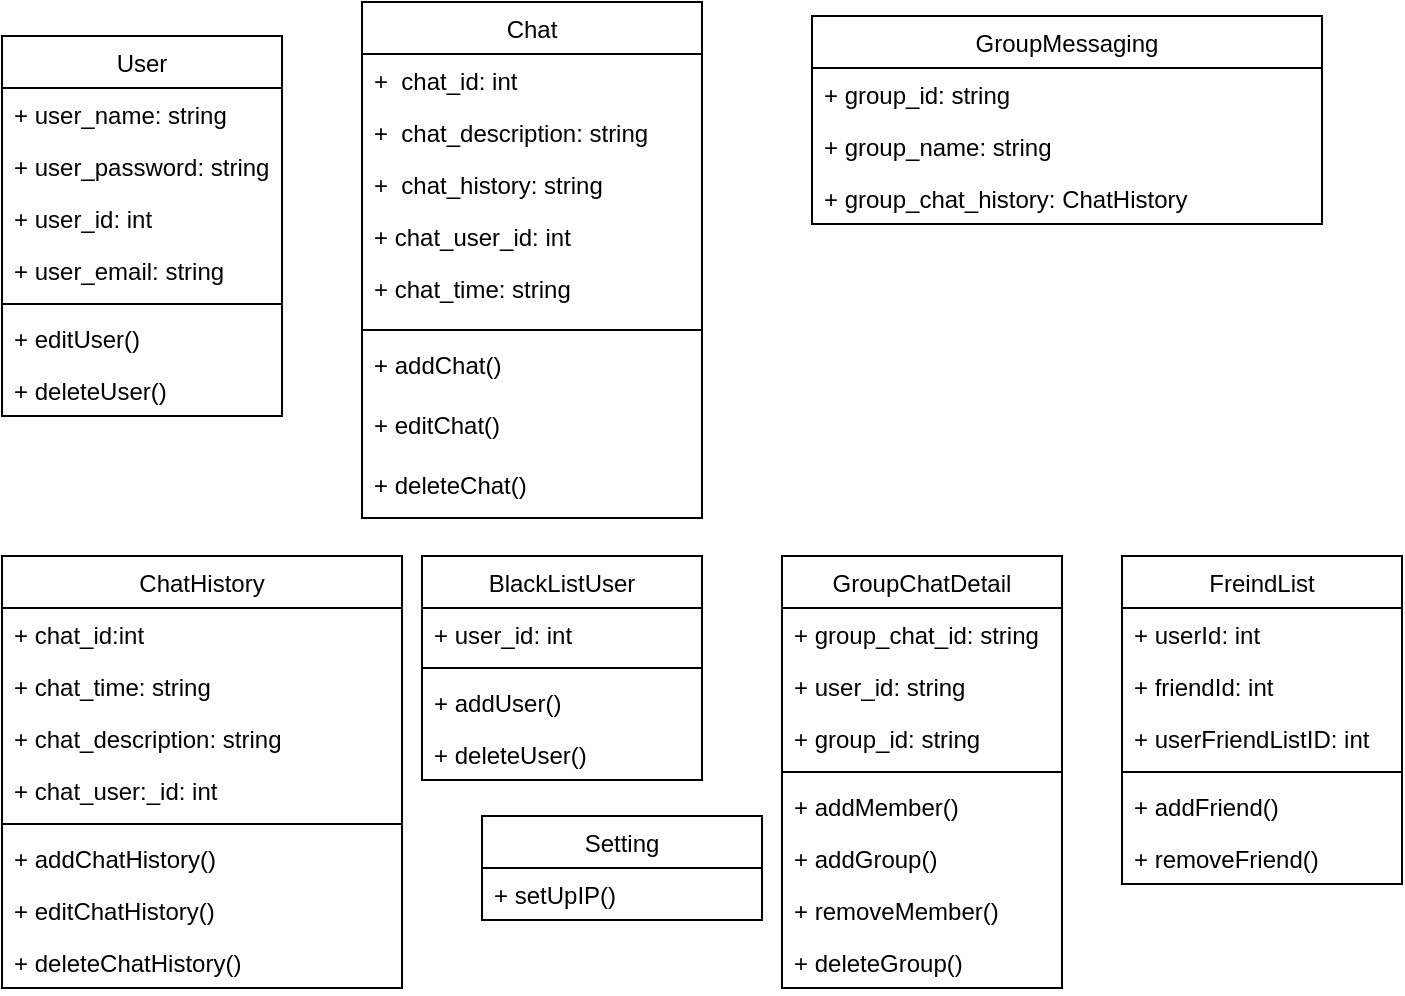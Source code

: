 <mxfile version="13.11.0" type="github">
  <diagram id="Y6Ks2bBaVa_S_LtQtoWH" name="Page-1">
    <mxGraphModel dx="628" dy="413" grid="1" gridSize="10" guides="1" tooltips="1" connect="1" arrows="1" fold="1" page="1" pageScale="1" pageWidth="850" pageHeight="1100" math="0" shadow="0">
      <root>
        <mxCell id="0" />
        <mxCell id="1" parent="0" />
        <mxCell id="alm7iilx2sCuIl80buAP-2" value="ChatHistory" style="swimlane;fontStyle=0;childLayout=stackLayout;horizontal=1;startSize=26;fillColor=none;horizontalStack=0;resizeParent=1;resizeParentMax=0;resizeLast=0;collapsible=1;marginBottom=0;" parent="1" vertex="1">
          <mxGeometry x="20" y="330" width="200" height="216" as="geometry" />
        </mxCell>
        <mxCell id="alm7iilx2sCuIl80buAP-3" value="+ chat_id:int" style="text;strokeColor=none;fillColor=none;align=left;verticalAlign=top;spacingLeft=4;spacingRight=4;overflow=hidden;rotatable=0;points=[[0,0.5],[1,0.5]];portConstraint=eastwest;" parent="alm7iilx2sCuIl80buAP-2" vertex="1">
          <mxGeometry y="26" width="200" height="26" as="geometry" />
        </mxCell>
        <mxCell id="alm7iilx2sCuIl80buAP-4" value="+ chat_time: string" style="text;strokeColor=none;fillColor=none;align=left;verticalAlign=top;spacingLeft=4;spacingRight=4;overflow=hidden;rotatable=0;points=[[0,0.5],[1,0.5]];portConstraint=eastwest;" parent="alm7iilx2sCuIl80buAP-2" vertex="1">
          <mxGeometry y="52" width="200" height="26" as="geometry" />
        </mxCell>
        <mxCell id="alm7iilx2sCuIl80buAP-5" value="+ chat_description: string" style="text;strokeColor=none;fillColor=none;align=left;verticalAlign=top;spacingLeft=4;spacingRight=4;overflow=hidden;rotatable=0;points=[[0,0.5],[1,0.5]];portConstraint=eastwest;" parent="alm7iilx2sCuIl80buAP-2" vertex="1">
          <mxGeometry y="78" width="200" height="26" as="geometry" />
        </mxCell>
        <mxCell id="alm7iilx2sCuIl80buAP-30" value="+ chat_user:_id: int" style="text;strokeColor=none;fillColor=none;align=left;verticalAlign=top;spacingLeft=4;spacingRight=4;overflow=hidden;rotatable=0;points=[[0,0.5],[1,0.5]];portConstraint=eastwest;" parent="alm7iilx2sCuIl80buAP-2" vertex="1">
          <mxGeometry y="104" width="200" height="26" as="geometry" />
        </mxCell>
        <mxCell id="alm7iilx2sCuIl80buAP-34" value="" style="line;strokeWidth=1;fillColor=none;align=left;verticalAlign=middle;spacingTop=-1;spacingLeft=3;spacingRight=3;rotatable=0;labelPosition=right;points=[];portConstraint=eastwest;" parent="alm7iilx2sCuIl80buAP-2" vertex="1">
          <mxGeometry y="130" width="200" height="8" as="geometry" />
        </mxCell>
        <mxCell id="alm7iilx2sCuIl80buAP-31" value="+ addChatHistory()" style="text;strokeColor=none;fillColor=none;align=left;verticalAlign=top;spacingLeft=4;spacingRight=4;overflow=hidden;rotatable=0;points=[[0,0.5],[1,0.5]];portConstraint=eastwest;" parent="alm7iilx2sCuIl80buAP-2" vertex="1">
          <mxGeometry y="138" width="200" height="26" as="geometry" />
        </mxCell>
        <mxCell id="alm7iilx2sCuIl80buAP-36" value="+ editChatHistory()" style="text;strokeColor=none;fillColor=none;align=left;verticalAlign=top;spacingLeft=4;spacingRight=4;overflow=hidden;rotatable=0;points=[[0,0.5],[1,0.5]];portConstraint=eastwest;" parent="alm7iilx2sCuIl80buAP-2" vertex="1">
          <mxGeometry y="164" width="200" height="26" as="geometry" />
        </mxCell>
        <mxCell id="alm7iilx2sCuIl80buAP-37" value="+ deleteChatHistory()" style="text;strokeColor=none;fillColor=none;align=left;verticalAlign=top;spacingLeft=4;spacingRight=4;overflow=hidden;rotatable=0;points=[[0,0.5],[1,0.5]];portConstraint=eastwest;" parent="alm7iilx2sCuIl80buAP-2" vertex="1">
          <mxGeometry y="190" width="200" height="26" as="geometry" />
        </mxCell>
        <mxCell id="alm7iilx2sCuIl80buAP-14" value="GroupMessaging" style="swimlane;fontStyle=0;childLayout=stackLayout;horizontal=1;startSize=26;fillColor=none;horizontalStack=0;resizeParent=1;resizeParentMax=0;resizeLast=0;collapsible=1;marginBottom=0;" parent="1" vertex="1">
          <mxGeometry x="425" y="60" width="255" height="104" as="geometry" />
        </mxCell>
        <mxCell id="alm7iilx2sCuIl80buAP-15" value="+ group_id: string" style="text;strokeColor=none;fillColor=none;align=left;verticalAlign=top;spacingLeft=4;spacingRight=4;overflow=hidden;rotatable=0;points=[[0,0.5],[1,0.5]];portConstraint=eastwest;" parent="alm7iilx2sCuIl80buAP-14" vertex="1">
          <mxGeometry y="26" width="255" height="26" as="geometry" />
        </mxCell>
        <mxCell id="alm7iilx2sCuIl80buAP-16" value="+ group_name: string" style="text;strokeColor=none;fillColor=none;align=left;verticalAlign=top;spacingLeft=4;spacingRight=4;overflow=hidden;rotatable=0;points=[[0,0.5],[1,0.5]];portConstraint=eastwest;" parent="alm7iilx2sCuIl80buAP-14" vertex="1">
          <mxGeometry y="52" width="255" height="26" as="geometry" />
        </mxCell>
        <mxCell id="alm7iilx2sCuIl80buAP-17" value="+ group_chat_history: ChatHistory" style="text;strokeColor=none;fillColor=none;align=left;verticalAlign=top;spacingLeft=4;spacingRight=4;overflow=hidden;rotatable=0;points=[[0,0.5],[1,0.5]];portConstraint=eastwest;" parent="alm7iilx2sCuIl80buAP-14" vertex="1">
          <mxGeometry y="78" width="255" height="26" as="geometry" />
        </mxCell>
        <mxCell id="alm7iilx2sCuIl80buAP-22" value="BlackListUser" style="swimlane;fontStyle=0;childLayout=stackLayout;horizontal=1;startSize=26;fillColor=none;horizontalStack=0;resizeParent=1;resizeParentMax=0;resizeLast=0;collapsible=1;marginBottom=0;" parent="1" vertex="1">
          <mxGeometry x="230" y="330" width="140" height="112" as="geometry" />
        </mxCell>
        <mxCell id="alm7iilx2sCuIl80buAP-23" value="+ user_id: int" style="text;strokeColor=none;fillColor=none;align=left;verticalAlign=top;spacingLeft=4;spacingRight=4;overflow=hidden;rotatable=0;points=[[0,0.5],[1,0.5]];portConstraint=eastwest;" parent="alm7iilx2sCuIl80buAP-22" vertex="1">
          <mxGeometry y="26" width="140" height="26" as="geometry" />
        </mxCell>
        <mxCell id="alm7iilx2sCuIl80buAP-53" value="" style="line;strokeWidth=1;fillColor=none;align=left;verticalAlign=middle;spacingTop=-1;spacingLeft=3;spacingRight=3;rotatable=0;labelPosition=right;points=[];portConstraint=eastwest;" parent="alm7iilx2sCuIl80buAP-22" vertex="1">
          <mxGeometry y="52" width="140" height="8" as="geometry" />
        </mxCell>
        <mxCell id="alm7iilx2sCuIl80buAP-24" value="+ addUser()" style="text;strokeColor=none;fillColor=none;align=left;verticalAlign=top;spacingLeft=4;spacingRight=4;overflow=hidden;rotatable=0;points=[[0,0.5],[1,0.5]];portConstraint=eastwest;" parent="alm7iilx2sCuIl80buAP-22" vertex="1">
          <mxGeometry y="60" width="140" height="26" as="geometry" />
        </mxCell>
        <mxCell id="alm7iilx2sCuIl80buAP-25" value="+ deleteUser()" style="text;strokeColor=none;fillColor=none;align=left;verticalAlign=top;spacingLeft=4;spacingRight=4;overflow=hidden;rotatable=0;points=[[0,0.5],[1,0.5]];portConstraint=eastwest;" parent="alm7iilx2sCuIl80buAP-22" vertex="1">
          <mxGeometry y="86" width="140" height="26" as="geometry" />
        </mxCell>
        <mxCell id="alm7iilx2sCuIl80buAP-26" value="User" style="swimlane;fontStyle=0;childLayout=stackLayout;horizontal=1;startSize=26;fillColor=none;horizontalStack=0;resizeParent=1;resizeParentMax=0;resizeLast=0;collapsible=1;marginBottom=0;" parent="1" vertex="1">
          <mxGeometry x="20" y="70" width="140" height="190" as="geometry" />
        </mxCell>
        <mxCell id="alm7iilx2sCuIl80buAP-27" value="+ user_name: string" style="text;strokeColor=none;fillColor=none;align=left;verticalAlign=top;spacingLeft=4;spacingRight=4;overflow=hidden;rotatable=0;points=[[0,0.5],[1,0.5]];portConstraint=eastwest;" parent="alm7iilx2sCuIl80buAP-26" vertex="1">
          <mxGeometry y="26" width="140" height="26" as="geometry" />
        </mxCell>
        <mxCell id="alm7iilx2sCuIl80buAP-28" value="+ user_password: string" style="text;strokeColor=none;fillColor=none;align=left;verticalAlign=top;spacingLeft=4;spacingRight=4;overflow=hidden;rotatable=0;points=[[0,0.5],[1,0.5]];portConstraint=eastwest;" parent="alm7iilx2sCuIl80buAP-26" vertex="1">
          <mxGeometry y="52" width="140" height="26" as="geometry" />
        </mxCell>
        <mxCell id="alm7iilx2sCuIl80buAP-29" value="+ user_id: int" style="text;strokeColor=none;fillColor=none;align=left;verticalAlign=top;spacingLeft=4;spacingRight=4;overflow=hidden;rotatable=0;points=[[0,0.5],[1,0.5]];portConstraint=eastwest;" parent="alm7iilx2sCuIl80buAP-26" vertex="1">
          <mxGeometry y="78" width="140" height="26" as="geometry" />
        </mxCell>
        <mxCell id="alm7iilx2sCuIl80buAP-38" value="+ user_email: string" style="text;strokeColor=none;fillColor=none;align=left;verticalAlign=top;spacingLeft=4;spacingRight=4;overflow=hidden;rotatable=0;points=[[0,0.5],[1,0.5]];portConstraint=eastwest;" parent="alm7iilx2sCuIl80buAP-26" vertex="1">
          <mxGeometry y="104" width="140" height="26" as="geometry" />
        </mxCell>
        <mxCell id="alm7iilx2sCuIl80buAP-41" value="" style="line;strokeWidth=1;fillColor=none;align=left;verticalAlign=middle;spacingTop=-1;spacingLeft=3;spacingRight=3;rotatable=0;labelPosition=right;points=[];portConstraint=eastwest;" parent="alm7iilx2sCuIl80buAP-26" vertex="1">
          <mxGeometry y="130" width="140" height="8" as="geometry" />
        </mxCell>
        <mxCell id="alm7iilx2sCuIl80buAP-42" value="+ editUser()" style="text;strokeColor=none;fillColor=none;align=left;verticalAlign=top;spacingLeft=4;spacingRight=4;overflow=hidden;rotatable=0;points=[[0,0.5],[1,0.5]];portConstraint=eastwest;" parent="alm7iilx2sCuIl80buAP-26" vertex="1">
          <mxGeometry y="138" width="140" height="26" as="geometry" />
        </mxCell>
        <mxCell id="alm7iilx2sCuIl80buAP-43" value="+ deleteUser()" style="text;strokeColor=none;fillColor=none;align=left;verticalAlign=top;spacingLeft=4;spacingRight=4;overflow=hidden;rotatable=0;points=[[0,0.5],[1,0.5]];portConstraint=eastwest;" parent="alm7iilx2sCuIl80buAP-26" vertex="1">
          <mxGeometry y="164" width="140" height="26" as="geometry" />
        </mxCell>
        <mxCell id="alm7iilx2sCuIl80buAP-44" value="Chat" style="swimlane;fontStyle=0;childLayout=stackLayout;horizontal=1;startSize=26;fillColor=none;horizontalStack=0;resizeParent=1;resizeParentMax=0;resizeLast=0;collapsible=1;marginBottom=0;" parent="1" vertex="1">
          <mxGeometry x="200" y="53" width="170" height="258" as="geometry" />
        </mxCell>
        <mxCell id="alm7iilx2sCuIl80buAP-45" value="+  chat_id: int" style="text;strokeColor=none;fillColor=none;align=left;verticalAlign=top;spacingLeft=4;spacingRight=4;overflow=hidden;rotatable=0;points=[[0,0.5],[1,0.5]];portConstraint=eastwest;" parent="alm7iilx2sCuIl80buAP-44" vertex="1">
          <mxGeometry y="26" width="170" height="26" as="geometry" />
        </mxCell>
        <mxCell id="alm7iilx2sCuIl80buAP-46" value="+  chat_description: string" style="text;strokeColor=none;fillColor=none;align=left;verticalAlign=top;spacingLeft=4;spacingRight=4;overflow=hidden;rotatable=0;points=[[0,0.5],[1,0.5]];portConstraint=eastwest;" parent="alm7iilx2sCuIl80buAP-44" vertex="1">
          <mxGeometry y="52" width="170" height="26" as="geometry" />
        </mxCell>
        <mxCell id="alm7iilx2sCuIl80buAP-47" value="+  chat_history: string" style="text;strokeColor=none;fillColor=none;align=left;verticalAlign=top;spacingLeft=4;spacingRight=4;overflow=hidden;rotatable=0;points=[[0,0.5],[1,0.5]];portConstraint=eastwest;" parent="alm7iilx2sCuIl80buAP-44" vertex="1">
          <mxGeometry y="78" width="170" height="26" as="geometry" />
        </mxCell>
        <mxCell id="alm7iilx2sCuIl80buAP-48" value="+ chat_user_id: int" style="text;strokeColor=none;fillColor=none;align=left;verticalAlign=top;spacingLeft=4;spacingRight=4;overflow=hidden;rotatable=0;points=[[0,0.5],[1,0.5]];portConstraint=eastwest;" parent="alm7iilx2sCuIl80buAP-44" vertex="1">
          <mxGeometry y="104" width="170" height="26" as="geometry" />
        </mxCell>
        <mxCell id="alm7iilx2sCuIl80buAP-49" value="+ chat_time: string" style="text;strokeColor=none;fillColor=none;align=left;verticalAlign=top;spacingLeft=4;spacingRight=4;overflow=hidden;rotatable=0;points=[[0,0.5],[1,0.5]];portConstraint=eastwest;" parent="alm7iilx2sCuIl80buAP-44" vertex="1">
          <mxGeometry y="130" width="170" height="30" as="geometry" />
        </mxCell>
        <mxCell id="JY6VpsktBImRFLb7LbWe-1" value="" style="line;strokeWidth=1;fillColor=none;align=left;verticalAlign=middle;spacingTop=-1;spacingLeft=3;spacingRight=3;rotatable=0;labelPosition=right;points=[];portConstraint=eastwest;" vertex="1" parent="alm7iilx2sCuIl80buAP-44">
          <mxGeometry y="160" width="170" height="8" as="geometry" />
        </mxCell>
        <mxCell id="alm7iilx2sCuIl80buAP-50" value="+ addChat()" style="text;strokeColor=none;fillColor=none;align=left;verticalAlign=top;spacingLeft=4;spacingRight=4;overflow=hidden;rotatable=0;points=[[0,0.5],[1,0.5]];portConstraint=eastwest;" parent="alm7iilx2sCuIl80buAP-44" vertex="1">
          <mxGeometry y="168" width="170" height="30" as="geometry" />
        </mxCell>
        <mxCell id="alm7iilx2sCuIl80buAP-51" value="+ editChat()" style="text;strokeColor=none;fillColor=none;align=left;verticalAlign=top;spacingLeft=4;spacingRight=4;overflow=hidden;rotatable=0;points=[[0,0.5],[1,0.5]];portConstraint=eastwest;" parent="alm7iilx2sCuIl80buAP-44" vertex="1">
          <mxGeometry y="198" width="170" height="30" as="geometry" />
        </mxCell>
        <mxCell id="alm7iilx2sCuIl80buAP-52" value="+ deleteChat()" style="text;strokeColor=none;fillColor=none;align=left;verticalAlign=top;spacingLeft=4;spacingRight=4;overflow=hidden;rotatable=0;points=[[0,0.5],[1,0.5]];portConstraint=eastwest;" parent="alm7iilx2sCuIl80buAP-44" vertex="1">
          <mxGeometry y="228" width="170" height="30" as="geometry" />
        </mxCell>
        <mxCell id="JY6VpsktBImRFLb7LbWe-2" value="GroupChatDetail" style="swimlane;fontStyle=0;childLayout=stackLayout;horizontal=1;startSize=26;fillColor=none;horizontalStack=0;resizeParent=1;resizeParentMax=0;resizeLast=0;collapsible=1;marginBottom=0;" vertex="1" parent="1">
          <mxGeometry x="410" y="330" width="140" height="216" as="geometry" />
        </mxCell>
        <mxCell id="JY6VpsktBImRFLb7LbWe-3" value="+ group_chat_id: string" style="text;strokeColor=none;fillColor=none;align=left;verticalAlign=top;spacingLeft=4;spacingRight=4;overflow=hidden;rotatable=0;points=[[0,0.5],[1,0.5]];portConstraint=eastwest;" vertex="1" parent="JY6VpsktBImRFLb7LbWe-2">
          <mxGeometry y="26" width="140" height="26" as="geometry" />
        </mxCell>
        <mxCell id="JY6VpsktBImRFLb7LbWe-5" value="+ user_id: string" style="text;strokeColor=none;fillColor=none;align=left;verticalAlign=top;spacingLeft=4;spacingRight=4;overflow=hidden;rotatable=0;points=[[0,0.5],[1,0.5]];portConstraint=eastwest;" vertex="1" parent="JY6VpsktBImRFLb7LbWe-2">
          <mxGeometry y="52" width="140" height="26" as="geometry" />
        </mxCell>
        <mxCell id="JY6VpsktBImRFLb7LbWe-16" value="+ group_id: string" style="text;strokeColor=none;fillColor=none;align=left;verticalAlign=top;spacingLeft=4;spacingRight=4;overflow=hidden;rotatable=0;points=[[0,0.5],[1,0.5]];portConstraint=eastwest;" vertex="1" parent="JY6VpsktBImRFLb7LbWe-2">
          <mxGeometry y="78" width="140" height="26" as="geometry" />
        </mxCell>
        <mxCell id="alm7iilx2sCuIl80buAP-58" value="" style="line;strokeWidth=1;fillColor=none;align=left;verticalAlign=middle;spacingTop=-1;spacingLeft=3;spacingRight=3;rotatable=0;labelPosition=right;points=[];portConstraint=eastwest;" parent="JY6VpsktBImRFLb7LbWe-2" vertex="1">
          <mxGeometry y="104" width="140" height="8" as="geometry" />
        </mxCell>
        <mxCell id="alm7iilx2sCuIl80buAP-56" value="+ addMember()" style="text;strokeColor=none;fillColor=none;align=left;verticalAlign=top;spacingLeft=4;spacingRight=4;overflow=hidden;rotatable=0;points=[[0,0.5],[1,0.5]];portConstraint=eastwest;" parent="JY6VpsktBImRFLb7LbWe-2" vertex="1">
          <mxGeometry y="112" width="140" height="26" as="geometry" />
        </mxCell>
        <mxCell id="alm7iilx2sCuIl80buAP-54" value="+ addGroup()" style="text;strokeColor=none;fillColor=none;align=left;verticalAlign=top;spacingLeft=4;spacingRight=4;overflow=hidden;rotatable=0;points=[[0,0.5],[1,0.5]];portConstraint=eastwest;" parent="JY6VpsktBImRFLb7LbWe-2" vertex="1">
          <mxGeometry y="138" width="140" height="26" as="geometry" />
        </mxCell>
        <mxCell id="alm7iilx2sCuIl80buAP-57" value="+ removeMember()" style="text;strokeColor=none;fillColor=none;align=left;verticalAlign=top;spacingLeft=4;spacingRight=4;overflow=hidden;rotatable=0;points=[[0,0.5],[1,0.5]];portConstraint=eastwest;" parent="JY6VpsktBImRFLb7LbWe-2" vertex="1">
          <mxGeometry y="164" width="140" height="26" as="geometry" />
        </mxCell>
        <mxCell id="alm7iilx2sCuIl80buAP-55" value="+ deleteGroup()" style="text;strokeColor=none;fillColor=none;align=left;verticalAlign=top;spacingLeft=4;spacingRight=4;overflow=hidden;rotatable=0;points=[[0,0.5],[1,0.5]];portConstraint=eastwest;" parent="JY6VpsktBImRFLb7LbWe-2" vertex="1">
          <mxGeometry y="190" width="140" height="26" as="geometry" />
        </mxCell>
        <mxCell id="JY6VpsktBImRFLb7LbWe-8" value="Setting" style="swimlane;fontStyle=0;childLayout=stackLayout;horizontal=1;startSize=26;fillColor=none;horizontalStack=0;resizeParent=1;resizeParentMax=0;resizeLast=0;collapsible=1;marginBottom=0;" vertex="1" parent="1">
          <mxGeometry x="260" y="460" width="140" height="52" as="geometry" />
        </mxCell>
        <mxCell id="JY6VpsktBImRFLb7LbWe-9" value="+ setUpIP()" style="text;strokeColor=none;fillColor=none;align=left;verticalAlign=top;spacingLeft=4;spacingRight=4;overflow=hidden;rotatable=0;points=[[0,0.5],[1,0.5]];portConstraint=eastwest;" vertex="1" parent="JY6VpsktBImRFLb7LbWe-8">
          <mxGeometry y="26" width="140" height="26" as="geometry" />
        </mxCell>
        <mxCell id="JY6VpsktBImRFLb7LbWe-12" value="FreindList" style="swimlane;fontStyle=0;childLayout=stackLayout;horizontal=1;startSize=26;fillColor=none;horizontalStack=0;resizeParent=1;resizeParentMax=0;resizeLast=0;collapsible=1;marginBottom=0;" vertex="1" parent="1">
          <mxGeometry x="580" y="330" width="140" height="164" as="geometry" />
        </mxCell>
        <mxCell id="JY6VpsktBImRFLb7LbWe-13" value="+ userId: int" style="text;strokeColor=none;fillColor=none;align=left;verticalAlign=top;spacingLeft=4;spacingRight=4;overflow=hidden;rotatable=0;points=[[0,0.5],[1,0.5]];portConstraint=eastwest;" vertex="1" parent="JY6VpsktBImRFLb7LbWe-12">
          <mxGeometry y="26" width="140" height="26" as="geometry" />
        </mxCell>
        <mxCell id="JY6VpsktBImRFLb7LbWe-14" value="+ friendId: int" style="text;strokeColor=none;fillColor=none;align=left;verticalAlign=top;spacingLeft=4;spacingRight=4;overflow=hidden;rotatable=0;points=[[0,0.5],[1,0.5]];portConstraint=eastwest;" vertex="1" parent="JY6VpsktBImRFLb7LbWe-12">
          <mxGeometry y="52" width="140" height="26" as="geometry" />
        </mxCell>
        <mxCell id="JY6VpsktBImRFLb7LbWe-15" value="+ userFriendListID: int" style="text;strokeColor=none;fillColor=none;align=left;verticalAlign=top;spacingLeft=4;spacingRight=4;overflow=hidden;rotatable=0;points=[[0,0.5],[1,0.5]];portConstraint=eastwest;" vertex="1" parent="JY6VpsktBImRFLb7LbWe-12">
          <mxGeometry y="78" width="140" height="26" as="geometry" />
        </mxCell>
        <mxCell id="JY6VpsktBImRFLb7LbWe-19" value="" style="line;strokeWidth=1;fillColor=none;align=left;verticalAlign=middle;spacingTop=-1;spacingLeft=3;spacingRight=3;rotatable=0;labelPosition=right;points=[];portConstraint=eastwest;" vertex="1" parent="JY6VpsktBImRFLb7LbWe-12">
          <mxGeometry y="104" width="140" height="8" as="geometry" />
        </mxCell>
        <mxCell id="JY6VpsktBImRFLb7LbWe-17" value="+ addFriend()" style="text;strokeColor=none;fillColor=none;align=left;verticalAlign=top;spacingLeft=4;spacingRight=4;overflow=hidden;rotatable=0;points=[[0,0.5],[1,0.5]];portConstraint=eastwest;" vertex="1" parent="JY6VpsktBImRFLb7LbWe-12">
          <mxGeometry y="112" width="140" height="26" as="geometry" />
        </mxCell>
        <mxCell id="JY6VpsktBImRFLb7LbWe-18" value="+ removeFriend()" style="text;strokeColor=none;fillColor=none;align=left;verticalAlign=top;spacingLeft=4;spacingRight=4;overflow=hidden;rotatable=0;points=[[0,0.5],[1,0.5]];portConstraint=eastwest;" vertex="1" parent="JY6VpsktBImRFLb7LbWe-12">
          <mxGeometry y="138" width="140" height="26" as="geometry" />
        </mxCell>
      </root>
    </mxGraphModel>
  </diagram>
</mxfile>
